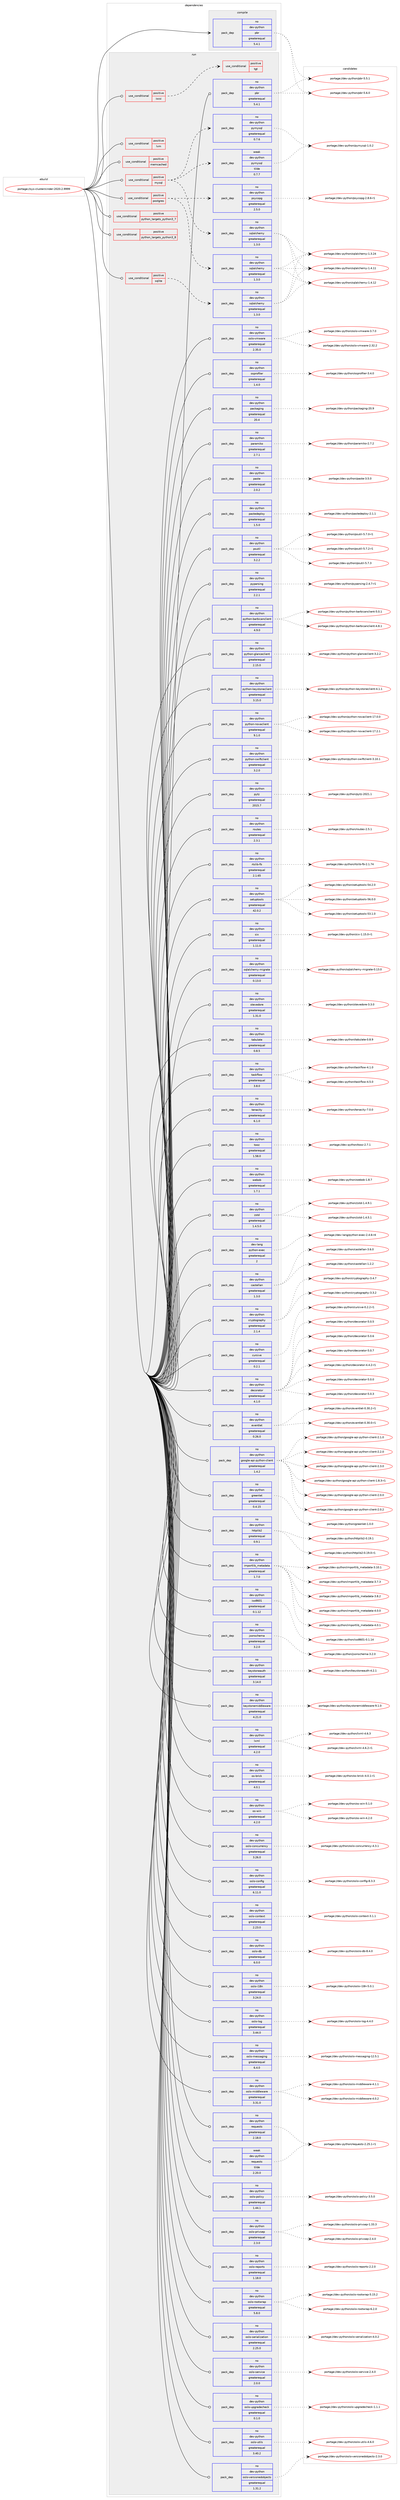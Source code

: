 digraph prolog {

# *************
# Graph options
# *************

newrank=true;
concentrate=true;
compound=true;
graph [rankdir=LR,fontname=Helvetica,fontsize=10,ranksep=1.5];#, ranksep=2.5, nodesep=0.2];
edge  [arrowhead=vee];
node  [fontname=Helvetica,fontsize=10];

# **********
# The ebuild
# **********

subgraph cluster_leftcol {
color=gray;
rank=same;
label=<<i>ebuild</i>>;
id [label="portage://sys-cluster/cinder-2020.2.9999", color=red, width=4, href="../sys-cluster/cinder-2020.2.9999.svg"];
}

# ****************
# The dependencies
# ****************

subgraph cluster_midcol {
color=gray;
label=<<i>dependencies</i>>;
subgraph cluster_compile {
fillcolor="#eeeeee";
style=filled;
label=<<i>compile</i>>;
# *** BEGIN UNKNOWN DEPENDENCY TYPE (TODO) ***
# id -> package_dependency(portage://sys-cluster/cinder-2020.2.9999,install,no,app-admin,sudo,none,[,,],[],[])
# *** END UNKNOWN DEPENDENCY TYPE (TODO) ***

subgraph pack679 {
dependency1410 [label=<<TABLE BORDER="0" CELLBORDER="1" CELLSPACING="0" CELLPADDING="4" WIDTH="220"><TR><TD ROWSPAN="6" CELLPADDING="30">pack_dep</TD></TR><TR><TD WIDTH="110">no</TD></TR><TR><TD>dev-python</TD></TR><TR><TD>pbr</TD></TR><TR><TD>greaterequal</TD></TR><TR><TD>5.4.1</TD></TR></TABLE>>, shape=none, color=blue];
}
id:e -> dependency1410:w [weight=20,style="solid",arrowhead="vee"];
}
subgraph cluster_compileandrun {
fillcolor="#eeeeee";
style=filled;
label=<<i>compile and run</i>>;
}
subgraph cluster_run {
fillcolor="#eeeeee";
style=filled;
label=<<i>run</i>>;
subgraph cond710 {
dependency1411 [label=<<TABLE BORDER="0" CELLBORDER="1" CELLSPACING="0" CELLPADDING="4"><TR><TD ROWSPAN="3" CELLPADDING="10">use_conditional</TD></TR><TR><TD>positive</TD></TR><TR><TD>iscsi</TD></TR></TABLE>>, shape=none, color=red];
subgraph cond711 {
dependency1412 [label=<<TABLE BORDER="0" CELLBORDER="1" CELLSPACING="0" CELLPADDING="4"><TR><TD ROWSPAN="3" CELLPADDING="10">use_conditional</TD></TR><TR><TD>positive</TD></TR><TR><TD>tgt</TD></TR></TABLE>>, shape=none, color=red];
# *** BEGIN UNKNOWN DEPENDENCY TYPE (TODO) ***
# dependency1412 -> package_dependency(portage://sys-cluster/cinder-2020.2.9999,run,no,sys-block,tgt,none,[,,],[],[])
# *** END UNKNOWN DEPENDENCY TYPE (TODO) ***

}
dependency1411:e -> dependency1412:w [weight=20,style="dashed",arrowhead="vee"];
# *** BEGIN UNKNOWN DEPENDENCY TYPE (TODO) ***
# dependency1411 -> package_dependency(portage://sys-cluster/cinder-2020.2.9999,run,no,sys-block,open-iscsi,none,[,,],[],[])
# *** END UNKNOWN DEPENDENCY TYPE (TODO) ***

}
id:e -> dependency1411:w [weight=20,style="solid",arrowhead="odot"];
subgraph cond712 {
dependency1413 [label=<<TABLE BORDER="0" CELLBORDER="1" CELLSPACING="0" CELLPADDING="4"><TR><TD ROWSPAN="3" CELLPADDING="10">use_conditional</TD></TR><TR><TD>positive</TD></TR><TR><TD>lvm</TD></TR></TABLE>>, shape=none, color=red];
# *** BEGIN UNKNOWN DEPENDENCY TYPE (TODO) ***
# dependency1413 -> package_dependency(portage://sys-cluster/cinder-2020.2.9999,run,no,sys-fs,lvm2,none,[,,],[],[])
# *** END UNKNOWN DEPENDENCY TYPE (TODO) ***

}
id:e -> dependency1413:w [weight=20,style="solid",arrowhead="odot"];
subgraph cond713 {
dependency1414 [label=<<TABLE BORDER="0" CELLBORDER="1" CELLSPACING="0" CELLPADDING="4"><TR><TD ROWSPAN="3" CELLPADDING="10">use_conditional</TD></TR><TR><TD>positive</TD></TR><TR><TD>memcached</TD></TR></TABLE>>, shape=none, color=red];
# *** BEGIN UNKNOWN DEPENDENCY TYPE (TODO) ***
# dependency1414 -> package_dependency(portage://sys-cluster/cinder-2020.2.9999,run,no,net-misc,memcached,none,[,,],[],[])
# *** END UNKNOWN DEPENDENCY TYPE (TODO) ***

}
id:e -> dependency1414:w [weight=20,style="solid",arrowhead="odot"];
subgraph cond714 {
dependency1415 [label=<<TABLE BORDER="0" CELLBORDER="1" CELLSPACING="0" CELLPADDING="4"><TR><TD ROWSPAN="3" CELLPADDING="10">use_conditional</TD></TR><TR><TD>positive</TD></TR><TR><TD>mysql</TD></TR></TABLE>>, shape=none, color=red];
subgraph pack680 {
dependency1416 [label=<<TABLE BORDER="0" CELLBORDER="1" CELLSPACING="0" CELLPADDING="4" WIDTH="220"><TR><TD ROWSPAN="6" CELLPADDING="30">pack_dep</TD></TR><TR><TD WIDTH="110">no</TD></TR><TR><TD>dev-python</TD></TR><TR><TD>pymysql</TD></TR><TR><TD>greaterequal</TD></TR><TR><TD>0.7.6</TD></TR></TABLE>>, shape=none, color=blue];
}
dependency1415:e -> dependency1416:w [weight=20,style="dashed",arrowhead="vee"];
subgraph pack681 {
dependency1417 [label=<<TABLE BORDER="0" CELLBORDER="1" CELLSPACING="0" CELLPADDING="4" WIDTH="220"><TR><TD ROWSPAN="6" CELLPADDING="30">pack_dep</TD></TR><TR><TD WIDTH="110">weak</TD></TR><TR><TD>dev-python</TD></TR><TR><TD>pymysql</TD></TR><TR><TD>tilde</TD></TR><TR><TD>0.7.7</TD></TR></TABLE>>, shape=none, color=blue];
}
dependency1415:e -> dependency1417:w [weight=20,style="dashed",arrowhead="vee"];
subgraph pack682 {
dependency1418 [label=<<TABLE BORDER="0" CELLBORDER="1" CELLSPACING="0" CELLPADDING="4" WIDTH="220"><TR><TD ROWSPAN="6" CELLPADDING="30">pack_dep</TD></TR><TR><TD WIDTH="110">no</TD></TR><TR><TD>dev-python</TD></TR><TR><TD>sqlalchemy</TD></TR><TR><TD>greaterequal</TD></TR><TR><TD>1.3.0</TD></TR></TABLE>>, shape=none, color=blue];
}
dependency1415:e -> dependency1418:w [weight=20,style="dashed",arrowhead="vee"];
}
id:e -> dependency1415:w [weight=20,style="solid",arrowhead="odot"];
subgraph cond715 {
dependency1419 [label=<<TABLE BORDER="0" CELLBORDER="1" CELLSPACING="0" CELLPADDING="4"><TR><TD ROWSPAN="3" CELLPADDING="10">use_conditional</TD></TR><TR><TD>positive</TD></TR><TR><TD>postgres</TD></TR></TABLE>>, shape=none, color=red];
subgraph pack683 {
dependency1420 [label=<<TABLE BORDER="0" CELLBORDER="1" CELLSPACING="0" CELLPADDING="4" WIDTH="220"><TR><TD ROWSPAN="6" CELLPADDING="30">pack_dep</TD></TR><TR><TD WIDTH="110">no</TD></TR><TR><TD>dev-python</TD></TR><TR><TD>psycopg</TD></TR><TR><TD>greaterequal</TD></TR><TR><TD>2.5.0</TD></TR></TABLE>>, shape=none, color=blue];
}
dependency1419:e -> dependency1420:w [weight=20,style="dashed",arrowhead="vee"];
subgraph pack684 {
dependency1421 [label=<<TABLE BORDER="0" CELLBORDER="1" CELLSPACING="0" CELLPADDING="4" WIDTH="220"><TR><TD ROWSPAN="6" CELLPADDING="30">pack_dep</TD></TR><TR><TD WIDTH="110">no</TD></TR><TR><TD>dev-python</TD></TR><TR><TD>sqlalchemy</TD></TR><TR><TD>greaterequal</TD></TR><TR><TD>1.3.0</TD></TR></TABLE>>, shape=none, color=blue];
}
dependency1419:e -> dependency1421:w [weight=20,style="dashed",arrowhead="vee"];
}
id:e -> dependency1419:w [weight=20,style="solid",arrowhead="odot"];
subgraph cond716 {
dependency1422 [label=<<TABLE BORDER="0" CELLBORDER="1" CELLSPACING="0" CELLPADDING="4"><TR><TD ROWSPAN="3" CELLPADDING="10">use_conditional</TD></TR><TR><TD>positive</TD></TR><TR><TD>python_targets_python3_7</TD></TR></TABLE>>, shape=none, color=red];
# *** BEGIN UNKNOWN DEPENDENCY TYPE (TODO) ***
# dependency1422 -> package_dependency(portage://sys-cluster/cinder-2020.2.9999,run,no,dev-lang,python,none,[,,],[slot(3.7)],[])
# *** END UNKNOWN DEPENDENCY TYPE (TODO) ***

}
id:e -> dependency1422:w [weight=20,style="solid",arrowhead="odot"];
subgraph cond717 {
dependency1423 [label=<<TABLE BORDER="0" CELLBORDER="1" CELLSPACING="0" CELLPADDING="4"><TR><TD ROWSPAN="3" CELLPADDING="10">use_conditional</TD></TR><TR><TD>positive</TD></TR><TR><TD>python_targets_python3_8</TD></TR></TABLE>>, shape=none, color=red];
# *** BEGIN UNKNOWN DEPENDENCY TYPE (TODO) ***
# dependency1423 -> package_dependency(portage://sys-cluster/cinder-2020.2.9999,run,no,dev-lang,python,none,[,,],[slot(3.8)],[])
# *** END UNKNOWN DEPENDENCY TYPE (TODO) ***

}
id:e -> dependency1423:w [weight=20,style="solid",arrowhead="odot"];
subgraph cond718 {
dependency1424 [label=<<TABLE BORDER="0" CELLBORDER="1" CELLSPACING="0" CELLPADDING="4"><TR><TD ROWSPAN="3" CELLPADDING="10">use_conditional</TD></TR><TR><TD>positive</TD></TR><TR><TD>sqlite</TD></TR></TABLE>>, shape=none, color=red];
subgraph pack685 {
dependency1425 [label=<<TABLE BORDER="0" CELLBORDER="1" CELLSPACING="0" CELLPADDING="4" WIDTH="220"><TR><TD ROWSPAN="6" CELLPADDING="30">pack_dep</TD></TR><TR><TD WIDTH="110">no</TD></TR><TR><TD>dev-python</TD></TR><TR><TD>sqlalchemy</TD></TR><TR><TD>greaterequal</TD></TR><TR><TD>1.3.0</TD></TR></TABLE>>, shape=none, color=blue];
}
dependency1424:e -> dependency1425:w [weight=20,style="dashed",arrowhead="vee"];
}
id:e -> dependency1424:w [weight=20,style="solid",arrowhead="odot"];
# *** BEGIN UNKNOWN DEPENDENCY TYPE (TODO) ***
# id -> package_dependency(portage://sys-cluster/cinder-2020.2.9999,run,no,acct-group,cinder,none,[,,],[],[])
# *** END UNKNOWN DEPENDENCY TYPE (TODO) ***

# *** BEGIN UNKNOWN DEPENDENCY TYPE (TODO) ***
# id -> package_dependency(portage://sys-cluster/cinder-2020.2.9999,run,no,acct-user,cinder,none,[,,],[],[])
# *** END UNKNOWN DEPENDENCY TYPE (TODO) ***

# *** BEGIN UNKNOWN DEPENDENCY TYPE (TODO) ***
# id -> package_dependency(portage://sys-cluster/cinder-2020.2.9999,run,no,app-emulation,qemu,none,[,,],[],[])
# *** END UNKNOWN DEPENDENCY TYPE (TODO) ***

subgraph pack686 {
dependency1426 [label=<<TABLE BORDER="0" CELLBORDER="1" CELLSPACING="0" CELLPADDING="4" WIDTH="220"><TR><TD ROWSPAN="6" CELLPADDING="30">pack_dep</TD></TR><TR><TD WIDTH="110">no</TD></TR><TR><TD>dev-lang</TD></TR><TR><TD>python-exec</TD></TR><TR><TD>greaterequal</TD></TR><TR><TD>2</TD></TR></TABLE>>, shape=none, color=blue];
}
id:e -> dependency1426:w [weight=20,style="solid",arrowhead="odot"];
subgraph pack687 {
dependency1427 [label=<<TABLE BORDER="0" CELLBORDER="1" CELLSPACING="0" CELLPADDING="4" WIDTH="220"><TR><TD ROWSPAN="6" CELLPADDING="30">pack_dep</TD></TR><TR><TD WIDTH="110">no</TD></TR><TR><TD>dev-python</TD></TR><TR><TD>castellan</TD></TR><TR><TD>greaterequal</TD></TR><TR><TD>1.3.0</TD></TR></TABLE>>, shape=none, color=blue];
}
id:e -> dependency1427:w [weight=20,style="solid",arrowhead="odot"];
subgraph pack688 {
dependency1428 [label=<<TABLE BORDER="0" CELLBORDER="1" CELLSPACING="0" CELLPADDING="4" WIDTH="220"><TR><TD ROWSPAN="6" CELLPADDING="30">pack_dep</TD></TR><TR><TD WIDTH="110">no</TD></TR><TR><TD>dev-python</TD></TR><TR><TD>cryptography</TD></TR><TR><TD>greaterequal</TD></TR><TR><TD>2.1.4</TD></TR></TABLE>>, shape=none, color=blue];
}
id:e -> dependency1428:w [weight=20,style="solid",arrowhead="odot"];
subgraph pack689 {
dependency1429 [label=<<TABLE BORDER="0" CELLBORDER="1" CELLSPACING="0" CELLPADDING="4" WIDTH="220"><TR><TD ROWSPAN="6" CELLPADDING="30">pack_dep</TD></TR><TR><TD WIDTH="110">no</TD></TR><TR><TD>dev-python</TD></TR><TR><TD>cursive</TD></TR><TR><TD>greaterequal</TD></TR><TR><TD>0.2.1</TD></TR></TABLE>>, shape=none, color=blue];
}
id:e -> dependency1429:w [weight=20,style="solid",arrowhead="odot"];
subgraph pack690 {
dependency1430 [label=<<TABLE BORDER="0" CELLBORDER="1" CELLSPACING="0" CELLPADDING="4" WIDTH="220"><TR><TD ROWSPAN="6" CELLPADDING="30">pack_dep</TD></TR><TR><TD WIDTH="110">no</TD></TR><TR><TD>dev-python</TD></TR><TR><TD>decorator</TD></TR><TR><TD>greaterequal</TD></TR><TR><TD>4.1.0</TD></TR></TABLE>>, shape=none, color=blue];
}
id:e -> dependency1430:w [weight=20,style="solid",arrowhead="odot"];
subgraph pack691 {
dependency1431 [label=<<TABLE BORDER="0" CELLBORDER="1" CELLSPACING="0" CELLPADDING="4" WIDTH="220"><TR><TD ROWSPAN="6" CELLPADDING="30">pack_dep</TD></TR><TR><TD WIDTH="110">no</TD></TR><TR><TD>dev-python</TD></TR><TR><TD>eventlet</TD></TR><TR><TD>greaterequal</TD></TR><TR><TD>0.26.0</TD></TR></TABLE>>, shape=none, color=blue];
}
id:e -> dependency1431:w [weight=20,style="solid",arrowhead="odot"];
subgraph pack692 {
dependency1432 [label=<<TABLE BORDER="0" CELLBORDER="1" CELLSPACING="0" CELLPADDING="4" WIDTH="220"><TR><TD ROWSPAN="6" CELLPADDING="30">pack_dep</TD></TR><TR><TD WIDTH="110">no</TD></TR><TR><TD>dev-python</TD></TR><TR><TD>google-api-python-client</TD></TR><TR><TD>greaterequal</TD></TR><TR><TD>1.4.2</TD></TR></TABLE>>, shape=none, color=blue];
}
id:e -> dependency1432:w [weight=20,style="solid",arrowhead="odot"];
subgraph pack693 {
dependency1433 [label=<<TABLE BORDER="0" CELLBORDER="1" CELLSPACING="0" CELLPADDING="4" WIDTH="220"><TR><TD ROWSPAN="6" CELLPADDING="30">pack_dep</TD></TR><TR><TD WIDTH="110">no</TD></TR><TR><TD>dev-python</TD></TR><TR><TD>greenlet</TD></TR><TR><TD>greaterequal</TD></TR><TR><TD>0.4.15</TD></TR></TABLE>>, shape=none, color=blue];
}
id:e -> dependency1433:w [weight=20,style="solid",arrowhead="odot"];
subgraph pack694 {
dependency1434 [label=<<TABLE BORDER="0" CELLBORDER="1" CELLSPACING="0" CELLPADDING="4" WIDTH="220"><TR><TD ROWSPAN="6" CELLPADDING="30">pack_dep</TD></TR><TR><TD WIDTH="110">no</TD></TR><TR><TD>dev-python</TD></TR><TR><TD>httplib2</TD></TR><TR><TD>greaterequal</TD></TR><TR><TD>0.9.1</TD></TR></TABLE>>, shape=none, color=blue];
}
id:e -> dependency1434:w [weight=20,style="solid",arrowhead="odot"];
subgraph pack695 {
dependency1435 [label=<<TABLE BORDER="0" CELLBORDER="1" CELLSPACING="0" CELLPADDING="4" WIDTH="220"><TR><TD ROWSPAN="6" CELLPADDING="30">pack_dep</TD></TR><TR><TD WIDTH="110">no</TD></TR><TR><TD>dev-python</TD></TR><TR><TD>importlib_metadata</TD></TR><TR><TD>greaterequal</TD></TR><TR><TD>1.7.0</TD></TR></TABLE>>, shape=none, color=blue];
}
id:e -> dependency1435:w [weight=20,style="solid",arrowhead="odot"];
subgraph pack696 {
dependency1436 [label=<<TABLE BORDER="0" CELLBORDER="1" CELLSPACING="0" CELLPADDING="4" WIDTH="220"><TR><TD ROWSPAN="6" CELLPADDING="30">pack_dep</TD></TR><TR><TD WIDTH="110">no</TD></TR><TR><TD>dev-python</TD></TR><TR><TD>iso8601</TD></TR><TR><TD>greaterequal</TD></TR><TR><TD>0.1.12</TD></TR></TABLE>>, shape=none, color=blue];
}
id:e -> dependency1436:w [weight=20,style="solid",arrowhead="odot"];
subgraph pack697 {
dependency1437 [label=<<TABLE BORDER="0" CELLBORDER="1" CELLSPACING="0" CELLPADDING="4" WIDTH="220"><TR><TD ROWSPAN="6" CELLPADDING="30">pack_dep</TD></TR><TR><TD WIDTH="110">no</TD></TR><TR><TD>dev-python</TD></TR><TR><TD>jsonschema</TD></TR><TR><TD>greaterequal</TD></TR><TR><TD>3.2.0</TD></TR></TABLE>>, shape=none, color=blue];
}
id:e -> dependency1437:w [weight=20,style="solid",arrowhead="odot"];
subgraph pack698 {
dependency1438 [label=<<TABLE BORDER="0" CELLBORDER="1" CELLSPACING="0" CELLPADDING="4" WIDTH="220"><TR><TD ROWSPAN="6" CELLPADDING="30">pack_dep</TD></TR><TR><TD WIDTH="110">no</TD></TR><TR><TD>dev-python</TD></TR><TR><TD>keystoneauth</TD></TR><TR><TD>greaterequal</TD></TR><TR><TD>3.14.0</TD></TR></TABLE>>, shape=none, color=blue];
}
id:e -> dependency1438:w [weight=20,style="solid",arrowhead="odot"];
subgraph pack699 {
dependency1439 [label=<<TABLE BORDER="0" CELLBORDER="1" CELLSPACING="0" CELLPADDING="4" WIDTH="220"><TR><TD ROWSPAN="6" CELLPADDING="30">pack_dep</TD></TR><TR><TD WIDTH="110">no</TD></TR><TR><TD>dev-python</TD></TR><TR><TD>keystonemiddleware</TD></TR><TR><TD>greaterequal</TD></TR><TR><TD>4.21.0</TD></TR></TABLE>>, shape=none, color=blue];
}
id:e -> dependency1439:w [weight=20,style="solid",arrowhead="odot"];
subgraph pack700 {
dependency1440 [label=<<TABLE BORDER="0" CELLBORDER="1" CELLSPACING="0" CELLPADDING="4" WIDTH="220"><TR><TD ROWSPAN="6" CELLPADDING="30">pack_dep</TD></TR><TR><TD WIDTH="110">no</TD></TR><TR><TD>dev-python</TD></TR><TR><TD>lxml</TD></TR><TR><TD>greaterequal</TD></TR><TR><TD>4.2.0</TD></TR></TABLE>>, shape=none, color=blue];
}
id:e -> dependency1440:w [weight=20,style="solid",arrowhead="odot"];
subgraph pack701 {
dependency1441 [label=<<TABLE BORDER="0" CELLBORDER="1" CELLSPACING="0" CELLPADDING="4" WIDTH="220"><TR><TD ROWSPAN="6" CELLPADDING="30">pack_dep</TD></TR><TR><TD WIDTH="110">no</TD></TR><TR><TD>dev-python</TD></TR><TR><TD>os-brick</TD></TR><TR><TD>greaterequal</TD></TR><TR><TD>4.0.1</TD></TR></TABLE>>, shape=none, color=blue];
}
id:e -> dependency1441:w [weight=20,style="solid",arrowhead="odot"];
subgraph pack702 {
dependency1442 [label=<<TABLE BORDER="0" CELLBORDER="1" CELLSPACING="0" CELLPADDING="4" WIDTH="220"><TR><TD ROWSPAN="6" CELLPADDING="30">pack_dep</TD></TR><TR><TD WIDTH="110">no</TD></TR><TR><TD>dev-python</TD></TR><TR><TD>os-win</TD></TR><TR><TD>greaterequal</TD></TR><TR><TD>4.2.0</TD></TR></TABLE>>, shape=none, color=blue];
}
id:e -> dependency1442:w [weight=20,style="solid",arrowhead="odot"];
subgraph pack703 {
dependency1443 [label=<<TABLE BORDER="0" CELLBORDER="1" CELLSPACING="0" CELLPADDING="4" WIDTH="220"><TR><TD ROWSPAN="6" CELLPADDING="30">pack_dep</TD></TR><TR><TD WIDTH="110">no</TD></TR><TR><TD>dev-python</TD></TR><TR><TD>oslo-concurrency</TD></TR><TR><TD>greaterequal</TD></TR><TR><TD>3.26.0</TD></TR></TABLE>>, shape=none, color=blue];
}
id:e -> dependency1443:w [weight=20,style="solid",arrowhead="odot"];
subgraph pack704 {
dependency1444 [label=<<TABLE BORDER="0" CELLBORDER="1" CELLSPACING="0" CELLPADDING="4" WIDTH="220"><TR><TD ROWSPAN="6" CELLPADDING="30">pack_dep</TD></TR><TR><TD WIDTH="110">no</TD></TR><TR><TD>dev-python</TD></TR><TR><TD>oslo-config</TD></TR><TR><TD>greaterequal</TD></TR><TR><TD>6.11.0</TD></TR></TABLE>>, shape=none, color=blue];
}
id:e -> dependency1444:w [weight=20,style="solid",arrowhead="odot"];
subgraph pack705 {
dependency1445 [label=<<TABLE BORDER="0" CELLBORDER="1" CELLSPACING="0" CELLPADDING="4" WIDTH="220"><TR><TD ROWSPAN="6" CELLPADDING="30">pack_dep</TD></TR><TR><TD WIDTH="110">no</TD></TR><TR><TD>dev-python</TD></TR><TR><TD>oslo-context</TD></TR><TR><TD>greaterequal</TD></TR><TR><TD>2.23.0</TD></TR></TABLE>>, shape=none, color=blue];
}
id:e -> dependency1445:w [weight=20,style="solid",arrowhead="odot"];
subgraph pack706 {
dependency1446 [label=<<TABLE BORDER="0" CELLBORDER="1" CELLSPACING="0" CELLPADDING="4" WIDTH="220"><TR><TD ROWSPAN="6" CELLPADDING="30">pack_dep</TD></TR><TR><TD WIDTH="110">no</TD></TR><TR><TD>dev-python</TD></TR><TR><TD>oslo-db</TD></TR><TR><TD>greaterequal</TD></TR><TR><TD>6.0.0</TD></TR></TABLE>>, shape=none, color=blue];
}
id:e -> dependency1446:w [weight=20,style="solid",arrowhead="odot"];
subgraph pack707 {
dependency1447 [label=<<TABLE BORDER="0" CELLBORDER="1" CELLSPACING="0" CELLPADDING="4" WIDTH="220"><TR><TD ROWSPAN="6" CELLPADDING="30">pack_dep</TD></TR><TR><TD WIDTH="110">no</TD></TR><TR><TD>dev-python</TD></TR><TR><TD>oslo-i18n</TD></TR><TR><TD>greaterequal</TD></TR><TR><TD>3.24.0</TD></TR></TABLE>>, shape=none, color=blue];
}
id:e -> dependency1447:w [weight=20,style="solid",arrowhead="odot"];
subgraph pack708 {
dependency1448 [label=<<TABLE BORDER="0" CELLBORDER="1" CELLSPACING="0" CELLPADDING="4" WIDTH="220"><TR><TD ROWSPAN="6" CELLPADDING="30">pack_dep</TD></TR><TR><TD WIDTH="110">no</TD></TR><TR><TD>dev-python</TD></TR><TR><TD>oslo-log</TD></TR><TR><TD>greaterequal</TD></TR><TR><TD>3.44.0</TD></TR></TABLE>>, shape=none, color=blue];
}
id:e -> dependency1448:w [weight=20,style="solid",arrowhead="odot"];
subgraph pack709 {
dependency1449 [label=<<TABLE BORDER="0" CELLBORDER="1" CELLSPACING="0" CELLPADDING="4" WIDTH="220"><TR><TD ROWSPAN="6" CELLPADDING="30">pack_dep</TD></TR><TR><TD WIDTH="110">no</TD></TR><TR><TD>dev-python</TD></TR><TR><TD>oslo-messaging</TD></TR><TR><TD>greaterequal</TD></TR><TR><TD>6.4.0</TD></TR></TABLE>>, shape=none, color=blue];
}
id:e -> dependency1449:w [weight=20,style="solid",arrowhead="odot"];
subgraph pack710 {
dependency1450 [label=<<TABLE BORDER="0" CELLBORDER="1" CELLSPACING="0" CELLPADDING="4" WIDTH="220"><TR><TD ROWSPAN="6" CELLPADDING="30">pack_dep</TD></TR><TR><TD WIDTH="110">no</TD></TR><TR><TD>dev-python</TD></TR><TR><TD>oslo-middleware</TD></TR><TR><TD>greaterequal</TD></TR><TR><TD>3.31.0</TD></TR></TABLE>>, shape=none, color=blue];
}
id:e -> dependency1450:w [weight=20,style="solid",arrowhead="odot"];
subgraph pack711 {
dependency1451 [label=<<TABLE BORDER="0" CELLBORDER="1" CELLSPACING="0" CELLPADDING="4" WIDTH="220"><TR><TD ROWSPAN="6" CELLPADDING="30">pack_dep</TD></TR><TR><TD WIDTH="110">no</TD></TR><TR><TD>dev-python</TD></TR><TR><TD>oslo-policy</TD></TR><TR><TD>greaterequal</TD></TR><TR><TD>1.44.1</TD></TR></TABLE>>, shape=none, color=blue];
}
id:e -> dependency1451:w [weight=20,style="solid",arrowhead="odot"];
subgraph pack712 {
dependency1452 [label=<<TABLE BORDER="0" CELLBORDER="1" CELLSPACING="0" CELLPADDING="4" WIDTH="220"><TR><TD ROWSPAN="6" CELLPADDING="30">pack_dep</TD></TR><TR><TD WIDTH="110">no</TD></TR><TR><TD>dev-python</TD></TR><TR><TD>oslo-privsep</TD></TR><TR><TD>greaterequal</TD></TR><TR><TD>2.3.0</TD></TR></TABLE>>, shape=none, color=blue];
}
id:e -> dependency1452:w [weight=20,style="solid",arrowhead="odot"];
subgraph pack713 {
dependency1453 [label=<<TABLE BORDER="0" CELLBORDER="1" CELLSPACING="0" CELLPADDING="4" WIDTH="220"><TR><TD ROWSPAN="6" CELLPADDING="30">pack_dep</TD></TR><TR><TD WIDTH="110">no</TD></TR><TR><TD>dev-python</TD></TR><TR><TD>oslo-reports</TD></TR><TR><TD>greaterequal</TD></TR><TR><TD>1.18.0</TD></TR></TABLE>>, shape=none, color=blue];
}
id:e -> dependency1453:w [weight=20,style="solid",arrowhead="odot"];
subgraph pack714 {
dependency1454 [label=<<TABLE BORDER="0" CELLBORDER="1" CELLSPACING="0" CELLPADDING="4" WIDTH="220"><TR><TD ROWSPAN="6" CELLPADDING="30">pack_dep</TD></TR><TR><TD WIDTH="110">no</TD></TR><TR><TD>dev-python</TD></TR><TR><TD>oslo-rootwrap</TD></TR><TR><TD>greaterequal</TD></TR><TR><TD>5.8.0</TD></TR></TABLE>>, shape=none, color=blue];
}
id:e -> dependency1454:w [weight=20,style="solid",arrowhead="odot"];
subgraph pack715 {
dependency1455 [label=<<TABLE BORDER="0" CELLBORDER="1" CELLSPACING="0" CELLPADDING="4" WIDTH="220"><TR><TD ROWSPAN="6" CELLPADDING="30">pack_dep</TD></TR><TR><TD WIDTH="110">no</TD></TR><TR><TD>dev-python</TD></TR><TR><TD>oslo-serialization</TD></TR><TR><TD>greaterequal</TD></TR><TR><TD>2.25.0</TD></TR></TABLE>>, shape=none, color=blue];
}
id:e -> dependency1455:w [weight=20,style="solid",arrowhead="odot"];
subgraph pack716 {
dependency1456 [label=<<TABLE BORDER="0" CELLBORDER="1" CELLSPACING="0" CELLPADDING="4" WIDTH="220"><TR><TD ROWSPAN="6" CELLPADDING="30">pack_dep</TD></TR><TR><TD WIDTH="110">no</TD></TR><TR><TD>dev-python</TD></TR><TR><TD>oslo-service</TD></TR><TR><TD>greaterequal</TD></TR><TR><TD>2.0.0</TD></TR></TABLE>>, shape=none, color=blue];
}
id:e -> dependency1456:w [weight=20,style="solid",arrowhead="odot"];
subgraph pack717 {
dependency1457 [label=<<TABLE BORDER="0" CELLBORDER="1" CELLSPACING="0" CELLPADDING="4" WIDTH="220"><TR><TD ROWSPAN="6" CELLPADDING="30">pack_dep</TD></TR><TR><TD WIDTH="110">no</TD></TR><TR><TD>dev-python</TD></TR><TR><TD>oslo-upgradecheck</TD></TR><TR><TD>greaterequal</TD></TR><TR><TD>0.1.0</TD></TR></TABLE>>, shape=none, color=blue];
}
id:e -> dependency1457:w [weight=20,style="solid",arrowhead="odot"];
subgraph pack718 {
dependency1458 [label=<<TABLE BORDER="0" CELLBORDER="1" CELLSPACING="0" CELLPADDING="4" WIDTH="220"><TR><TD ROWSPAN="6" CELLPADDING="30">pack_dep</TD></TR><TR><TD WIDTH="110">no</TD></TR><TR><TD>dev-python</TD></TR><TR><TD>oslo-utils</TD></TR><TR><TD>greaterequal</TD></TR><TR><TD>3.40.2</TD></TR></TABLE>>, shape=none, color=blue];
}
id:e -> dependency1458:w [weight=20,style="solid",arrowhead="odot"];
subgraph pack719 {
dependency1459 [label=<<TABLE BORDER="0" CELLBORDER="1" CELLSPACING="0" CELLPADDING="4" WIDTH="220"><TR><TD ROWSPAN="6" CELLPADDING="30">pack_dep</TD></TR><TR><TD WIDTH="110">no</TD></TR><TR><TD>dev-python</TD></TR><TR><TD>oslo-versionedobjects</TD></TR><TR><TD>greaterequal</TD></TR><TR><TD>1.31.2</TD></TR></TABLE>>, shape=none, color=blue];
}
id:e -> dependency1459:w [weight=20,style="solid",arrowhead="odot"];
subgraph pack720 {
dependency1460 [label=<<TABLE BORDER="0" CELLBORDER="1" CELLSPACING="0" CELLPADDING="4" WIDTH="220"><TR><TD ROWSPAN="6" CELLPADDING="30">pack_dep</TD></TR><TR><TD WIDTH="110">no</TD></TR><TR><TD>dev-python</TD></TR><TR><TD>oslo-vmware</TD></TR><TR><TD>greaterequal</TD></TR><TR><TD>2.35.0</TD></TR></TABLE>>, shape=none, color=blue];
}
id:e -> dependency1460:w [weight=20,style="solid",arrowhead="odot"];
subgraph pack721 {
dependency1461 [label=<<TABLE BORDER="0" CELLBORDER="1" CELLSPACING="0" CELLPADDING="4" WIDTH="220"><TR><TD ROWSPAN="6" CELLPADDING="30">pack_dep</TD></TR><TR><TD WIDTH="110">no</TD></TR><TR><TD>dev-python</TD></TR><TR><TD>osprofiler</TD></TR><TR><TD>greaterequal</TD></TR><TR><TD>1.4.0</TD></TR></TABLE>>, shape=none, color=blue];
}
id:e -> dependency1461:w [weight=20,style="solid",arrowhead="odot"];
subgraph pack722 {
dependency1462 [label=<<TABLE BORDER="0" CELLBORDER="1" CELLSPACING="0" CELLPADDING="4" WIDTH="220"><TR><TD ROWSPAN="6" CELLPADDING="30">pack_dep</TD></TR><TR><TD WIDTH="110">no</TD></TR><TR><TD>dev-python</TD></TR><TR><TD>packaging</TD></TR><TR><TD>greaterequal</TD></TR><TR><TD>20.4</TD></TR></TABLE>>, shape=none, color=blue];
}
id:e -> dependency1462:w [weight=20,style="solid",arrowhead="odot"];
subgraph pack723 {
dependency1463 [label=<<TABLE BORDER="0" CELLBORDER="1" CELLSPACING="0" CELLPADDING="4" WIDTH="220"><TR><TD ROWSPAN="6" CELLPADDING="30">pack_dep</TD></TR><TR><TD WIDTH="110">no</TD></TR><TR><TD>dev-python</TD></TR><TR><TD>paramiko</TD></TR><TR><TD>greaterequal</TD></TR><TR><TD>2.7.1</TD></TR></TABLE>>, shape=none, color=blue];
}
id:e -> dependency1463:w [weight=20,style="solid",arrowhead="odot"];
subgraph pack724 {
dependency1464 [label=<<TABLE BORDER="0" CELLBORDER="1" CELLSPACING="0" CELLPADDING="4" WIDTH="220"><TR><TD ROWSPAN="6" CELLPADDING="30">pack_dep</TD></TR><TR><TD WIDTH="110">no</TD></TR><TR><TD>dev-python</TD></TR><TR><TD>paste</TD></TR><TR><TD>greaterequal</TD></TR><TR><TD>2.0.2</TD></TR></TABLE>>, shape=none, color=blue];
}
id:e -> dependency1464:w [weight=20,style="solid",arrowhead="odot"];
subgraph pack725 {
dependency1465 [label=<<TABLE BORDER="0" CELLBORDER="1" CELLSPACING="0" CELLPADDING="4" WIDTH="220"><TR><TD ROWSPAN="6" CELLPADDING="30">pack_dep</TD></TR><TR><TD WIDTH="110">no</TD></TR><TR><TD>dev-python</TD></TR><TR><TD>pastedeploy</TD></TR><TR><TD>greaterequal</TD></TR><TR><TD>1.5.0</TD></TR></TABLE>>, shape=none, color=blue];
}
id:e -> dependency1465:w [weight=20,style="solid",arrowhead="odot"];
subgraph pack726 {
dependency1466 [label=<<TABLE BORDER="0" CELLBORDER="1" CELLSPACING="0" CELLPADDING="4" WIDTH="220"><TR><TD ROWSPAN="6" CELLPADDING="30">pack_dep</TD></TR><TR><TD WIDTH="110">no</TD></TR><TR><TD>dev-python</TD></TR><TR><TD>pbr</TD></TR><TR><TD>greaterequal</TD></TR><TR><TD>5.4.1</TD></TR></TABLE>>, shape=none, color=blue];
}
id:e -> dependency1466:w [weight=20,style="solid",arrowhead="odot"];
subgraph pack727 {
dependency1467 [label=<<TABLE BORDER="0" CELLBORDER="1" CELLSPACING="0" CELLPADDING="4" WIDTH="220"><TR><TD ROWSPAN="6" CELLPADDING="30">pack_dep</TD></TR><TR><TD WIDTH="110">no</TD></TR><TR><TD>dev-python</TD></TR><TR><TD>psutil</TD></TR><TR><TD>greaterequal</TD></TR><TR><TD>3.2.2</TD></TR></TABLE>>, shape=none, color=blue];
}
id:e -> dependency1467:w [weight=20,style="solid",arrowhead="odot"];
subgraph pack728 {
dependency1468 [label=<<TABLE BORDER="0" CELLBORDER="1" CELLSPACING="0" CELLPADDING="4" WIDTH="220"><TR><TD ROWSPAN="6" CELLPADDING="30">pack_dep</TD></TR><TR><TD WIDTH="110">no</TD></TR><TR><TD>dev-python</TD></TR><TR><TD>pyparsing</TD></TR><TR><TD>greaterequal</TD></TR><TR><TD>2.2.1</TD></TR></TABLE>>, shape=none, color=blue];
}
id:e -> dependency1468:w [weight=20,style="solid",arrowhead="odot"];
subgraph pack729 {
dependency1469 [label=<<TABLE BORDER="0" CELLBORDER="1" CELLSPACING="0" CELLPADDING="4" WIDTH="220"><TR><TD ROWSPAN="6" CELLPADDING="30">pack_dep</TD></TR><TR><TD WIDTH="110">no</TD></TR><TR><TD>dev-python</TD></TR><TR><TD>python-barbicanclient</TD></TR><TR><TD>greaterequal</TD></TR><TR><TD>4.9.0</TD></TR></TABLE>>, shape=none, color=blue];
}
id:e -> dependency1469:w [weight=20,style="solid",arrowhead="odot"];
subgraph pack730 {
dependency1470 [label=<<TABLE BORDER="0" CELLBORDER="1" CELLSPACING="0" CELLPADDING="4" WIDTH="220"><TR><TD ROWSPAN="6" CELLPADDING="30">pack_dep</TD></TR><TR><TD WIDTH="110">no</TD></TR><TR><TD>dev-python</TD></TR><TR><TD>python-glanceclient</TD></TR><TR><TD>greaterequal</TD></TR><TR><TD>2.15.0</TD></TR></TABLE>>, shape=none, color=blue];
}
id:e -> dependency1470:w [weight=20,style="solid",arrowhead="odot"];
subgraph pack731 {
dependency1471 [label=<<TABLE BORDER="0" CELLBORDER="1" CELLSPACING="0" CELLPADDING="4" WIDTH="220"><TR><TD ROWSPAN="6" CELLPADDING="30">pack_dep</TD></TR><TR><TD WIDTH="110">no</TD></TR><TR><TD>dev-python</TD></TR><TR><TD>python-keystoneclient</TD></TR><TR><TD>greaterequal</TD></TR><TR><TD>3.15.0</TD></TR></TABLE>>, shape=none, color=blue];
}
id:e -> dependency1471:w [weight=20,style="solid",arrowhead="odot"];
subgraph pack732 {
dependency1472 [label=<<TABLE BORDER="0" CELLBORDER="1" CELLSPACING="0" CELLPADDING="4" WIDTH="220"><TR><TD ROWSPAN="6" CELLPADDING="30">pack_dep</TD></TR><TR><TD WIDTH="110">no</TD></TR><TR><TD>dev-python</TD></TR><TR><TD>python-novaclient</TD></TR><TR><TD>greaterequal</TD></TR><TR><TD>9.1.0</TD></TR></TABLE>>, shape=none, color=blue];
}
id:e -> dependency1472:w [weight=20,style="solid",arrowhead="odot"];
subgraph pack733 {
dependency1473 [label=<<TABLE BORDER="0" CELLBORDER="1" CELLSPACING="0" CELLPADDING="4" WIDTH="220"><TR><TD ROWSPAN="6" CELLPADDING="30">pack_dep</TD></TR><TR><TD WIDTH="110">no</TD></TR><TR><TD>dev-python</TD></TR><TR><TD>python-swiftclient</TD></TR><TR><TD>greaterequal</TD></TR><TR><TD>3.2.0</TD></TR></TABLE>>, shape=none, color=blue];
}
id:e -> dependency1473:w [weight=20,style="solid",arrowhead="odot"];
subgraph pack734 {
dependency1474 [label=<<TABLE BORDER="0" CELLBORDER="1" CELLSPACING="0" CELLPADDING="4" WIDTH="220"><TR><TD ROWSPAN="6" CELLPADDING="30">pack_dep</TD></TR><TR><TD WIDTH="110">no</TD></TR><TR><TD>dev-python</TD></TR><TR><TD>pytz</TD></TR><TR><TD>greaterequal</TD></TR><TR><TD>2015.7</TD></TR></TABLE>>, shape=none, color=blue];
}
id:e -> dependency1474:w [weight=20,style="solid",arrowhead="odot"];
subgraph pack735 {
dependency1475 [label=<<TABLE BORDER="0" CELLBORDER="1" CELLSPACING="0" CELLPADDING="4" WIDTH="220"><TR><TD ROWSPAN="6" CELLPADDING="30">pack_dep</TD></TR><TR><TD WIDTH="110">no</TD></TR><TR><TD>dev-python</TD></TR><TR><TD>requests</TD></TR><TR><TD>greaterequal</TD></TR><TR><TD>2.18.0</TD></TR></TABLE>>, shape=none, color=blue];
}
id:e -> dependency1475:w [weight=20,style="solid",arrowhead="odot"];
subgraph pack736 {
dependency1476 [label=<<TABLE BORDER="0" CELLBORDER="1" CELLSPACING="0" CELLPADDING="4" WIDTH="220"><TR><TD ROWSPAN="6" CELLPADDING="30">pack_dep</TD></TR><TR><TD WIDTH="110">no</TD></TR><TR><TD>dev-python</TD></TR><TR><TD>routes</TD></TR><TR><TD>greaterequal</TD></TR><TR><TD>2.3.1</TD></TR></TABLE>>, shape=none, color=blue];
}
id:e -> dependency1476:w [weight=20,style="solid",arrowhead="odot"];
subgraph pack737 {
dependency1477 [label=<<TABLE BORDER="0" CELLBORDER="1" CELLSPACING="0" CELLPADDING="4" WIDTH="220"><TR><TD ROWSPAN="6" CELLPADDING="30">pack_dep</TD></TR><TR><TD WIDTH="110">no</TD></TR><TR><TD>dev-python</TD></TR><TR><TD>rtslib-fb</TD></TR><TR><TD>greaterequal</TD></TR><TR><TD>2.1.65</TD></TR></TABLE>>, shape=none, color=blue];
}
id:e -> dependency1477:w [weight=20,style="solid",arrowhead="odot"];
subgraph pack738 {
dependency1478 [label=<<TABLE BORDER="0" CELLBORDER="1" CELLSPACING="0" CELLPADDING="4" WIDTH="220"><TR><TD ROWSPAN="6" CELLPADDING="30">pack_dep</TD></TR><TR><TD WIDTH="110">no</TD></TR><TR><TD>dev-python</TD></TR><TR><TD>setuptools</TD></TR><TR><TD>greaterequal</TD></TR><TR><TD>42.0.2</TD></TR></TABLE>>, shape=none, color=blue];
}
id:e -> dependency1478:w [weight=20,style="solid",arrowhead="odot"];
subgraph pack739 {
dependency1479 [label=<<TABLE BORDER="0" CELLBORDER="1" CELLSPACING="0" CELLPADDING="4" WIDTH="220"><TR><TD ROWSPAN="6" CELLPADDING="30">pack_dep</TD></TR><TR><TD WIDTH="110">no</TD></TR><TR><TD>dev-python</TD></TR><TR><TD>six</TD></TR><TR><TD>greaterequal</TD></TR><TR><TD>1.11.0</TD></TR></TABLE>>, shape=none, color=blue];
}
id:e -> dependency1479:w [weight=20,style="solid",arrowhead="odot"];
subgraph pack740 {
dependency1480 [label=<<TABLE BORDER="0" CELLBORDER="1" CELLSPACING="0" CELLPADDING="4" WIDTH="220"><TR><TD ROWSPAN="6" CELLPADDING="30">pack_dep</TD></TR><TR><TD WIDTH="110">no</TD></TR><TR><TD>dev-python</TD></TR><TR><TD>sqlalchemy-migrate</TD></TR><TR><TD>greaterequal</TD></TR><TR><TD>0.13.0</TD></TR></TABLE>>, shape=none, color=blue];
}
id:e -> dependency1480:w [weight=20,style="solid",arrowhead="odot"];
subgraph pack741 {
dependency1481 [label=<<TABLE BORDER="0" CELLBORDER="1" CELLSPACING="0" CELLPADDING="4" WIDTH="220"><TR><TD ROWSPAN="6" CELLPADDING="30">pack_dep</TD></TR><TR><TD WIDTH="110">no</TD></TR><TR><TD>dev-python</TD></TR><TR><TD>stevedore</TD></TR><TR><TD>greaterequal</TD></TR><TR><TD>1.31.0</TD></TR></TABLE>>, shape=none, color=blue];
}
id:e -> dependency1481:w [weight=20,style="solid",arrowhead="odot"];
subgraph pack742 {
dependency1482 [label=<<TABLE BORDER="0" CELLBORDER="1" CELLSPACING="0" CELLPADDING="4" WIDTH="220"><TR><TD ROWSPAN="6" CELLPADDING="30">pack_dep</TD></TR><TR><TD WIDTH="110">no</TD></TR><TR><TD>dev-python</TD></TR><TR><TD>tabulate</TD></TR><TR><TD>greaterequal</TD></TR><TR><TD>0.8.5</TD></TR></TABLE>>, shape=none, color=blue];
}
id:e -> dependency1482:w [weight=20,style="solid",arrowhead="odot"];
subgraph pack743 {
dependency1483 [label=<<TABLE BORDER="0" CELLBORDER="1" CELLSPACING="0" CELLPADDING="4" WIDTH="220"><TR><TD ROWSPAN="6" CELLPADDING="30">pack_dep</TD></TR><TR><TD WIDTH="110">no</TD></TR><TR><TD>dev-python</TD></TR><TR><TD>taskflow</TD></TR><TR><TD>greaterequal</TD></TR><TR><TD>3.8.0</TD></TR></TABLE>>, shape=none, color=blue];
}
id:e -> dependency1483:w [weight=20,style="solid",arrowhead="odot"];
subgraph pack744 {
dependency1484 [label=<<TABLE BORDER="0" CELLBORDER="1" CELLSPACING="0" CELLPADDING="4" WIDTH="220"><TR><TD ROWSPAN="6" CELLPADDING="30">pack_dep</TD></TR><TR><TD WIDTH="110">no</TD></TR><TR><TD>dev-python</TD></TR><TR><TD>tenacity</TD></TR><TR><TD>greaterequal</TD></TR><TR><TD>6.1.0</TD></TR></TABLE>>, shape=none, color=blue];
}
id:e -> dependency1484:w [weight=20,style="solid",arrowhead="odot"];
subgraph pack745 {
dependency1485 [label=<<TABLE BORDER="0" CELLBORDER="1" CELLSPACING="0" CELLPADDING="4" WIDTH="220"><TR><TD ROWSPAN="6" CELLPADDING="30">pack_dep</TD></TR><TR><TD WIDTH="110">no</TD></TR><TR><TD>dev-python</TD></TR><TR><TD>tooz</TD></TR><TR><TD>greaterequal</TD></TR><TR><TD>1.58.0</TD></TR></TABLE>>, shape=none, color=blue];
}
id:e -> dependency1485:w [weight=20,style="solid",arrowhead="odot"];
subgraph pack746 {
dependency1486 [label=<<TABLE BORDER="0" CELLBORDER="1" CELLSPACING="0" CELLPADDING="4" WIDTH="220"><TR><TD ROWSPAN="6" CELLPADDING="30">pack_dep</TD></TR><TR><TD WIDTH="110">no</TD></TR><TR><TD>dev-python</TD></TR><TR><TD>webob</TD></TR><TR><TD>greaterequal</TD></TR><TR><TD>1.7.1</TD></TR></TABLE>>, shape=none, color=blue];
}
id:e -> dependency1486:w [weight=20,style="solid",arrowhead="odot"];
subgraph pack747 {
dependency1487 [label=<<TABLE BORDER="0" CELLBORDER="1" CELLSPACING="0" CELLPADDING="4" WIDTH="220"><TR><TD ROWSPAN="6" CELLPADDING="30">pack_dep</TD></TR><TR><TD WIDTH="110">no</TD></TR><TR><TD>dev-python</TD></TR><TR><TD>zstd</TD></TR><TR><TD>greaterequal</TD></TR><TR><TD>1.4.5.0</TD></TR></TABLE>>, shape=none, color=blue];
}
id:e -> dependency1487:w [weight=20,style="solid",arrowhead="odot"];
# *** BEGIN UNKNOWN DEPENDENCY TYPE (TODO) ***
# id -> package_dependency(portage://sys-cluster/cinder-2020.2.9999,run,no,sys-fs,sysfsutils,none,[,,],[],[])
# *** END UNKNOWN DEPENDENCY TYPE (TODO) ***

subgraph pack748 {
dependency1488 [label=<<TABLE BORDER="0" CELLBORDER="1" CELLSPACING="0" CELLPADDING="4" WIDTH="220"><TR><TD ROWSPAN="6" CELLPADDING="30">pack_dep</TD></TR><TR><TD WIDTH="110">weak</TD></TR><TR><TD>dev-python</TD></TR><TR><TD>requests</TD></TR><TR><TD>tilde</TD></TR><TR><TD>2.20.0</TD></TR></TABLE>>, shape=none, color=blue];
}
id:e -> dependency1488:w [weight=20,style="solid",arrowhead="odot"];
}
}

# **************
# The candidates
# **************

subgraph cluster_choices {
rank=same;
color=gray;
label=<<i>candidates</i>>;

subgraph choice679 {
color=black;
nodesep=1;
choice100101118451121211161041111104711298114455346534649 [label="portage://dev-python/pbr-5.5.1", color=red, width=4,href="../dev-python/pbr-5.5.1.svg"];
choice100101118451121211161041111104711298114455346544648 [label="portage://dev-python/pbr-5.6.0", color=red, width=4,href="../dev-python/pbr-5.6.0.svg"];
dependency1410:e -> choice100101118451121211161041111104711298114455346534649:w [style=dotted,weight="100"];
dependency1410:e -> choice100101118451121211161041111104711298114455346544648:w [style=dotted,weight="100"];
}
subgraph choice680 {
color=black;
nodesep=1;
choice1001011184511212111610411111047112121109121115113108454946484650 [label="portage://dev-python/pymysql-1.0.2", color=red, width=4,href="../dev-python/pymysql-1.0.2.svg"];
dependency1416:e -> choice1001011184511212111610411111047112121109121115113108454946484650:w [style=dotted,weight="100"];
}
subgraph choice681 {
color=black;
nodesep=1;
choice1001011184511212111610411111047112121109121115113108454946484650 [label="portage://dev-python/pymysql-1.0.2", color=red, width=4,href="../dev-python/pymysql-1.0.2.svg"];
dependency1417:e -> choice1001011184511212111610411111047112121109121115113108454946484650:w [style=dotted,weight="100"];
}
subgraph choice682 {
color=black;
nodesep=1;
choice1001011184511212111610411111047115113108971089910410110912145494651465052 [label="portage://dev-python/sqlalchemy-1.3.24", color=red, width=4,href="../dev-python/sqlalchemy-1.3.24.svg"];
choice1001011184511212111610411111047115113108971089910410110912145494652464949 [label="portage://dev-python/sqlalchemy-1.4.11", color=red, width=4,href="../dev-python/sqlalchemy-1.4.11.svg"];
choice1001011184511212111610411111047115113108971089910410110912145494652464950 [label="portage://dev-python/sqlalchemy-1.4.12", color=red, width=4,href="../dev-python/sqlalchemy-1.4.12.svg"];
dependency1418:e -> choice1001011184511212111610411111047115113108971089910410110912145494651465052:w [style=dotted,weight="100"];
dependency1418:e -> choice1001011184511212111610411111047115113108971089910410110912145494652464949:w [style=dotted,weight="100"];
dependency1418:e -> choice1001011184511212111610411111047115113108971089910410110912145494652464950:w [style=dotted,weight="100"];
}
subgraph choice683 {
color=black;
nodesep=1;
choice1001011184511212111610411111047112115121991111121034550465646544511449 [label="portage://dev-python/psycopg-2.8.6-r1", color=red, width=4,href="../dev-python/psycopg-2.8.6-r1.svg"];
dependency1420:e -> choice1001011184511212111610411111047112115121991111121034550465646544511449:w [style=dotted,weight="100"];
}
subgraph choice684 {
color=black;
nodesep=1;
choice1001011184511212111610411111047115113108971089910410110912145494651465052 [label="portage://dev-python/sqlalchemy-1.3.24", color=red, width=4,href="../dev-python/sqlalchemy-1.3.24.svg"];
choice1001011184511212111610411111047115113108971089910410110912145494652464949 [label="portage://dev-python/sqlalchemy-1.4.11", color=red, width=4,href="../dev-python/sqlalchemy-1.4.11.svg"];
choice1001011184511212111610411111047115113108971089910410110912145494652464950 [label="portage://dev-python/sqlalchemy-1.4.12", color=red, width=4,href="../dev-python/sqlalchemy-1.4.12.svg"];
dependency1421:e -> choice1001011184511212111610411111047115113108971089910410110912145494651465052:w [style=dotted,weight="100"];
dependency1421:e -> choice1001011184511212111610411111047115113108971089910410110912145494652464949:w [style=dotted,weight="100"];
dependency1421:e -> choice1001011184511212111610411111047115113108971089910410110912145494652464950:w [style=dotted,weight="100"];
}
subgraph choice685 {
color=black;
nodesep=1;
choice1001011184511212111610411111047115113108971089910410110912145494651465052 [label="portage://dev-python/sqlalchemy-1.3.24", color=red, width=4,href="../dev-python/sqlalchemy-1.3.24.svg"];
choice1001011184511212111610411111047115113108971089910410110912145494652464949 [label="portage://dev-python/sqlalchemy-1.4.11", color=red, width=4,href="../dev-python/sqlalchemy-1.4.11.svg"];
choice1001011184511212111610411111047115113108971089910410110912145494652464950 [label="portage://dev-python/sqlalchemy-1.4.12", color=red, width=4,href="../dev-python/sqlalchemy-1.4.12.svg"];
dependency1425:e -> choice1001011184511212111610411111047115113108971089910410110912145494651465052:w [style=dotted,weight="100"];
dependency1425:e -> choice1001011184511212111610411111047115113108971089910410110912145494652464949:w [style=dotted,weight="100"];
dependency1425:e -> choice1001011184511212111610411111047115113108971089910410110912145494652464950:w [style=dotted,weight="100"];
}
subgraph choice686 {
color=black;
nodesep=1;
choice10010111845108971101034711212111610411111045101120101994550465246544511452 [label="portage://dev-lang/python-exec-2.4.6-r4", color=red, width=4,href="../dev-lang/python-exec-2.4.6-r4.svg"];
dependency1426:e -> choice10010111845108971101034711212111610411111045101120101994550465246544511452:w [style=dotted,weight="100"];
}
subgraph choice687 {
color=black;
nodesep=1;
choice1001011184511212111610411111047999711511610110810897110454946504650 [label="portage://dev-python/castellan-1.2.2", color=red, width=4,href="../dev-python/castellan-1.2.2.svg"];
choice1001011184511212111610411111047999711511610110810897110455146544648 [label="portage://dev-python/castellan-3.6.0", color=red, width=4,href="../dev-python/castellan-3.6.0.svg"];
dependency1427:e -> choice1001011184511212111610411111047999711511610110810897110454946504650:w [style=dotted,weight="100"];
dependency1427:e -> choice1001011184511212111610411111047999711511610110810897110455146544648:w [style=dotted,weight="100"];
}
subgraph choice688 {
color=black;
nodesep=1;
choice10010111845112121116104111110479911412111211611110311497112104121455146514650 [label="portage://dev-python/cryptography-3.3.2", color=red, width=4,href="../dev-python/cryptography-3.3.2.svg"];
choice10010111845112121116104111110479911412111211611110311497112104121455146524655 [label="portage://dev-python/cryptography-3.4.7", color=red, width=4,href="../dev-python/cryptography-3.4.7.svg"];
dependency1428:e -> choice10010111845112121116104111110479911412111211611110311497112104121455146514650:w [style=dotted,weight="100"];
dependency1428:e -> choice10010111845112121116104111110479911412111211611110311497112104121455146524655:w [style=dotted,weight="100"];
}
subgraph choice689 {
color=black;
nodesep=1;
choice1001011184511212111610411111047991171141151051181014548465046504511449 [label="portage://dev-python/cursive-0.2.2-r1", color=red, width=4,href="../dev-python/cursive-0.2.2-r1.svg"];
dependency1429:e -> choice1001011184511212111610411111047991171141151051181014548465046504511449:w [style=dotted,weight="100"];
}
subgraph choice690 {
color=black;
nodesep=1;
choice100101118451121211161041111104710010199111114971161111144552465246504511449 [label="portage://dev-python/decorator-4.4.2-r1", color=red, width=4,href="../dev-python/decorator-4.4.2-r1.svg"];
choice10010111845112121116104111110471001019911111497116111114455346484648 [label="portage://dev-python/decorator-5.0.0", color=red, width=4,href="../dev-python/decorator-5.0.0.svg"];
choice10010111845112121116104111110471001019911111497116111114455346484651 [label="portage://dev-python/decorator-5.0.3", color=red, width=4,href="../dev-python/decorator-5.0.3.svg"];
choice10010111845112121116104111110471001019911111497116111114455346484653 [label="portage://dev-python/decorator-5.0.5", color=red, width=4,href="../dev-python/decorator-5.0.5.svg"];
choice10010111845112121116104111110471001019911111497116111114455346484654 [label="portage://dev-python/decorator-5.0.6", color=red, width=4,href="../dev-python/decorator-5.0.6.svg"];
choice10010111845112121116104111110471001019911111497116111114455346484655 [label="portage://dev-python/decorator-5.0.7", color=red, width=4,href="../dev-python/decorator-5.0.7.svg"];
dependency1430:e -> choice100101118451121211161041111104710010199111114971161111144552465246504511449:w [style=dotted,weight="100"];
dependency1430:e -> choice10010111845112121116104111110471001019911111497116111114455346484648:w [style=dotted,weight="100"];
dependency1430:e -> choice10010111845112121116104111110471001019911111497116111114455346484651:w [style=dotted,weight="100"];
dependency1430:e -> choice10010111845112121116104111110471001019911111497116111114455346484653:w [style=dotted,weight="100"];
dependency1430:e -> choice10010111845112121116104111110471001019911111497116111114455346484654:w [style=dotted,weight="100"];
dependency1430:e -> choice10010111845112121116104111110471001019911111497116111114455346484655:w [style=dotted,weight="100"];
}
subgraph choice691 {
color=black;
nodesep=1;
choice1001011184511212111610411111047101118101110116108101116454846514846484511449 [label="portage://dev-python/eventlet-0.30.0-r1", color=red, width=4,href="../dev-python/eventlet-0.30.0-r1.svg"];
choice1001011184511212111610411111047101118101110116108101116454846514846504511449 [label="portage://dev-python/eventlet-0.30.2-r1", color=red, width=4,href="../dev-python/eventlet-0.30.2-r1.svg"];
dependency1431:e -> choice1001011184511212111610411111047101118101110116108101116454846514846484511449:w [style=dotted,weight="100"];
dependency1431:e -> choice1001011184511212111610411111047101118101110116108101116454846514846504511449:w [style=dotted,weight="100"];
}
subgraph choice692 {
color=black;
nodesep=1;
choice100101118451121211161041111104710311111110310810145971121054511212111610411111045991081051011101164549465646514511449 [label="portage://dev-python/google-api-python-client-1.8.3-r1", color=red, width=4,href="../dev-python/google-api-python-client-1.8.3-r1.svg"];
choice10010111845112121116104111110471031111111031081014597112105451121211161041111104599108105101110116455046484648 [label="portage://dev-python/google-api-python-client-2.0.0", color=red, width=4,href="../dev-python/google-api-python-client-2.0.0.svg"];
choice10010111845112121116104111110471031111111031081014597112105451121211161041111104599108105101110116455046484650 [label="portage://dev-python/google-api-python-client-2.0.2", color=red, width=4,href="../dev-python/google-api-python-client-2.0.2.svg"];
choice10010111845112121116104111110471031111111031081014597112105451121211161041111104599108105101110116455046494648 [label="portage://dev-python/google-api-python-client-2.1.0", color=red, width=4,href="../dev-python/google-api-python-client-2.1.0.svg"];
choice10010111845112121116104111110471031111111031081014597112105451121211161041111104599108105101110116455046504648 [label="portage://dev-python/google-api-python-client-2.2.0", color=red, width=4,href="../dev-python/google-api-python-client-2.2.0.svg"];
choice10010111845112121116104111110471031111111031081014597112105451121211161041111104599108105101110116455046514648 [label="portage://dev-python/google-api-python-client-2.3.0", color=red, width=4,href="../dev-python/google-api-python-client-2.3.0.svg"];
dependency1432:e -> choice100101118451121211161041111104710311111110310810145971121054511212111610411111045991081051011101164549465646514511449:w [style=dotted,weight="100"];
dependency1432:e -> choice10010111845112121116104111110471031111111031081014597112105451121211161041111104599108105101110116455046484648:w [style=dotted,weight="100"];
dependency1432:e -> choice10010111845112121116104111110471031111111031081014597112105451121211161041111104599108105101110116455046484650:w [style=dotted,weight="100"];
dependency1432:e -> choice10010111845112121116104111110471031111111031081014597112105451121211161041111104599108105101110116455046494648:w [style=dotted,weight="100"];
dependency1432:e -> choice10010111845112121116104111110471031111111031081014597112105451121211161041111104599108105101110116455046504648:w [style=dotted,weight="100"];
dependency1432:e -> choice10010111845112121116104111110471031111111031081014597112105451121211161041111104599108105101110116455046514648:w [style=dotted,weight="100"];
}
subgraph choice693 {
color=black;
nodesep=1;
choice1001011184511212111610411111047103114101101110108101116454946484648 [label="portage://dev-python/greenlet-1.0.0", color=red, width=4,href="../dev-python/greenlet-1.0.0.svg"];
dependency1433:e -> choice1001011184511212111610411111047103114101101110108101116454946484648:w [style=dotted,weight="100"];
}
subgraph choice694 {
color=black;
nodesep=1;
choice10010111845112121116104111110471041161161121081059850454846495746484511449 [label="portage://dev-python/httplib2-0.19.0-r1", color=red, width=4,href="../dev-python/httplib2-0.19.0-r1.svg"];
choice1001011184511212111610411111047104116116112108105985045484649574649 [label="portage://dev-python/httplib2-0.19.1", color=red, width=4,href="../dev-python/httplib2-0.19.1.svg"];
dependency1434:e -> choice10010111845112121116104111110471041161161121081059850454846495746484511449:w [style=dotted,weight="100"];
dependency1434:e -> choice1001011184511212111610411111047104116116112108105985045484649574649:w [style=dotted,weight="100"];
}
subgraph choice695 {
color=black;
nodesep=1;
choice1001011184511212111610411111047105109112111114116108105989510910111697100971169745514649484649 [label="portage://dev-python/importlib_metadata-3.10.1", color=red, width=4,href="../dev-python/importlib_metadata-3.10.1.svg"];
choice10010111845112121116104111110471051091121111141161081059895109101116971009711697455146554651 [label="portage://dev-python/importlib_metadata-3.7.3", color=red, width=4,href="../dev-python/importlib_metadata-3.7.3.svg"];
choice10010111845112121116104111110471051091121111141161081059895109101116971009711697455146564650 [label="portage://dev-python/importlib_metadata-3.8.2", color=red, width=4,href="../dev-python/importlib_metadata-3.8.2.svg"];
choice10010111845112121116104111110471051091121111141161081059895109101116971009711697455246484648 [label="portage://dev-python/importlib_metadata-4.0.0", color=red, width=4,href="../dev-python/importlib_metadata-4.0.0.svg"];
choice10010111845112121116104111110471051091121111141161081059895109101116971009711697455246484649 [label="portage://dev-python/importlib_metadata-4.0.1", color=red, width=4,href="../dev-python/importlib_metadata-4.0.1.svg"];
dependency1435:e -> choice1001011184511212111610411111047105109112111114116108105989510910111697100971169745514649484649:w [style=dotted,weight="100"];
dependency1435:e -> choice10010111845112121116104111110471051091121111141161081059895109101116971009711697455146554651:w [style=dotted,weight="100"];
dependency1435:e -> choice10010111845112121116104111110471051091121111141161081059895109101116971009711697455146564650:w [style=dotted,weight="100"];
dependency1435:e -> choice10010111845112121116104111110471051091121111141161081059895109101116971009711697455246484648:w [style=dotted,weight="100"];
dependency1435:e -> choice10010111845112121116104111110471051091121111141161081059895109101116971009711697455246484649:w [style=dotted,weight="100"];
}
subgraph choice696 {
color=black;
nodesep=1;
choice10010111845112121116104111110471051151115654484945484649464952 [label="portage://dev-python/iso8601-0.1.14", color=red, width=4,href="../dev-python/iso8601-0.1.14.svg"];
dependency1436:e -> choice10010111845112121116104111110471051151115654484945484649464952:w [style=dotted,weight="100"];
}
subgraph choice697 {
color=black;
nodesep=1;
choice10010111845112121116104111110471061151111101159910410110997455146504648 [label="portage://dev-python/jsonschema-3.2.0", color=red, width=4,href="../dev-python/jsonschema-3.2.0.svg"];
dependency1437:e -> choice10010111845112121116104111110471061151111101159910410110997455146504648:w [style=dotted,weight="100"];
}
subgraph choice698 {
color=black;
nodesep=1;
choice100101118451121211161041111104710710112111511611111010197117116104455246504649 [label="portage://dev-python/keystoneauth-4.2.1", color=red, width=4,href="../dev-python/keystoneauth-4.2.1.svg"];
dependency1438:e -> choice100101118451121211161041111104710710112111511611111010197117116104455246504649:w [style=dotted,weight="100"];
}
subgraph choice699 {
color=black;
nodesep=1;
choice100101118451121211161041111104710710112111511611111010110910510010010810111997114101455746494648 [label="portage://dev-python/keystonemiddleware-9.1.0", color=red, width=4,href="../dev-python/keystonemiddleware-9.1.0.svg"];
dependency1439:e -> choice100101118451121211161041111104710710112111511611111010110910510010010810111997114101455746494648:w [style=dotted,weight="100"];
}
subgraph choice700 {
color=black;
nodesep=1;
choice10010111845112121116104111110471081201091084552465446504511449 [label="portage://dev-python/lxml-4.6.2-r1", color=red, width=4,href="../dev-python/lxml-4.6.2-r1.svg"];
choice1001011184511212111610411111047108120109108455246544651 [label="portage://dev-python/lxml-4.6.3", color=red, width=4,href="../dev-python/lxml-4.6.3.svg"];
dependency1440:e -> choice10010111845112121116104111110471081201091084552465446504511449:w [style=dotted,weight="100"];
dependency1440:e -> choice1001011184511212111610411111047108120109108455246544651:w [style=dotted,weight="100"];
}
subgraph choice701 {
color=black;
nodesep=1;
choice10010111845112121116104111110471111154598114105991074552464846494511449 [label="portage://dev-python/os-brick-4.0.1-r1", color=red, width=4,href="../dev-python/os-brick-4.0.1-r1.svg"];
dependency1441:e -> choice10010111845112121116104111110471111154598114105991074552464846494511449:w [style=dotted,weight="100"];
}
subgraph choice702 {
color=black;
nodesep=1;
choice100101118451121211161041111104711111545119105110455246504648 [label="portage://dev-python/os-win-4.2.0", color=red, width=4,href="../dev-python/os-win-4.2.0.svg"];
choice100101118451121211161041111104711111545119105110455346494648 [label="portage://dev-python/os-win-5.1.0", color=red, width=4,href="../dev-python/os-win-5.1.0.svg"];
dependency1442:e -> choice100101118451121211161041111104711111545119105110455246504648:w [style=dotted,weight="100"];
dependency1442:e -> choice100101118451121211161041111104711111545119105110455346494648:w [style=dotted,weight="100"];
}
subgraph choice703 {
color=black;
nodesep=1;
choice100101118451121211161041111104711111510811145991111109911711411410111099121455246514649 [label="portage://dev-python/oslo-concurrency-4.3.1", color=red, width=4,href="../dev-python/oslo-concurrency-4.3.1.svg"];
dependency1443:e -> choice100101118451121211161041111104711111510811145991111109911711411410111099121455246514649:w [style=dotted,weight="100"];
}
subgraph choice704 {
color=black;
nodesep=1;
choice10010111845112121116104111110471111151081114599111110102105103455646514651 [label="portage://dev-python/oslo-config-8.3.3", color=red, width=4,href="../dev-python/oslo-config-8.3.3.svg"];
dependency1444:e -> choice10010111845112121116104111110471111151081114599111110102105103455646514651:w [style=dotted,weight="100"];
}
subgraph choice705 {
color=black;
nodesep=1;
choice10010111845112121116104111110471111151081114599111110116101120116455146494649 [label="portage://dev-python/oslo-context-3.1.1", color=red, width=4,href="../dev-python/oslo-context-3.1.1.svg"];
dependency1445:e -> choice10010111845112121116104111110471111151081114599111110116101120116455146494649:w [style=dotted,weight="100"];
}
subgraph choice706 {
color=black;
nodesep=1;
choice10010111845112121116104111110471111151081114510098455646524648 [label="portage://dev-python/oslo-db-8.4.0", color=red, width=4,href="../dev-python/oslo-db-8.4.0.svg"];
dependency1446:e -> choice10010111845112121116104111110471111151081114510098455646524648:w [style=dotted,weight="100"];
}
subgraph choice707 {
color=black;
nodesep=1;
choice1001011184511212111610411111047111115108111451054956110455346484649 [label="portage://dev-python/oslo-i18n-5.0.1", color=red, width=4,href="../dev-python/oslo-i18n-5.0.1.svg"];
dependency1447:e -> choice1001011184511212111610411111047111115108111451054956110455346484649:w [style=dotted,weight="100"];
}
subgraph choice708 {
color=black;
nodesep=1;
choice100101118451121211161041111104711111510811145108111103455246524648 [label="portage://dev-python/oslo-log-4.4.0", color=red, width=4,href="../dev-python/oslo-log-4.4.0.svg"];
dependency1448:e -> choice100101118451121211161041111104711111510811145108111103455246524648:w [style=dotted,weight="100"];
}
subgraph choice709 {
color=black;
nodesep=1;
choice1001011184511212111610411111047111115108111451091011151159710310511010345495046534649 [label="portage://dev-python/oslo-messaging-12.5.1", color=red, width=4,href="../dev-python/oslo-messaging-12.5.1.svg"];
dependency1449:e -> choice1001011184511212111610411111047111115108111451091011151159710310511010345495046534649:w [style=dotted,weight="100"];
}
subgraph choice710 {
color=black;
nodesep=1;
choice10010111845112121116104111110471111151081114510910510010010810111997114101455246484650 [label="portage://dev-python/oslo-middleware-4.0.2", color=red, width=4,href="../dev-python/oslo-middleware-4.0.2.svg"];
choice10010111845112121116104111110471111151081114510910510010010810111997114101455246494649 [label="portage://dev-python/oslo-middleware-4.1.1", color=red, width=4,href="../dev-python/oslo-middleware-4.1.1.svg"];
dependency1450:e -> choice10010111845112121116104111110471111151081114510910510010010810111997114101455246484650:w [style=dotted,weight="100"];
dependency1450:e -> choice10010111845112121116104111110471111151081114510910510010010810111997114101455246494649:w [style=dotted,weight="100"];
}
subgraph choice711 {
color=black;
nodesep=1;
choice10010111845112121116104111110471111151081114511211110810599121455146534648 [label="portage://dev-python/oslo-policy-3.5.0", color=red, width=4,href="../dev-python/oslo-policy-3.5.0.svg"];
dependency1451:e -> choice10010111845112121116104111110471111151081114511211110810599121455146534648:w [style=dotted,weight="100"];
}
subgraph choice712 {
color=black;
nodesep=1;
choice10010111845112121116104111110471111151081114511211410511811510111245494651514651 [label="portage://dev-python/oslo-privsep-1.33.3", color=red, width=4,href="../dev-python/oslo-privsep-1.33.3.svg"];
choice100101118451121211161041111104711111510811145112114105118115101112455046524648 [label="portage://dev-python/oslo-privsep-2.4.0", color=red, width=4,href="../dev-python/oslo-privsep-2.4.0.svg"];
dependency1452:e -> choice10010111845112121116104111110471111151081114511211410511811510111245494651514651:w [style=dotted,weight="100"];
dependency1452:e -> choice100101118451121211161041111104711111510811145112114105118115101112455046524648:w [style=dotted,weight="100"];
}
subgraph choice713 {
color=black;
nodesep=1;
choice100101118451121211161041111104711111510811145114101112111114116115455046504648 [label="portage://dev-python/oslo-reports-2.2.0", color=red, width=4,href="../dev-python/oslo-reports-2.2.0.svg"];
dependency1453:e -> choice100101118451121211161041111104711111510811145114101112111114116115455046504648:w [style=dotted,weight="100"];
}
subgraph choice714 {
color=black;
nodesep=1;
choice1001011184511212111610411111047111115108111451141111111161191149711245534649534650 [label="portage://dev-python/oslo-rootwrap-5.15.2", color=red, width=4,href="../dev-python/oslo-rootwrap-5.15.2.svg"];
choice10010111845112121116104111110471111151081114511411111111611911497112455446504648 [label="portage://dev-python/oslo-rootwrap-6.2.0", color=red, width=4,href="../dev-python/oslo-rootwrap-6.2.0.svg"];
dependency1454:e -> choice1001011184511212111610411111047111115108111451141111111161191149711245534649534650:w [style=dotted,weight="100"];
dependency1454:e -> choice10010111845112121116104111110471111151081114511411111111611911497112455446504648:w [style=dotted,weight="100"];
}
subgraph choice715 {
color=black;
nodesep=1;
choice1001011184511212111610411111047111115108111451151011141059710810512297116105111110455246484650 [label="portage://dev-python/oslo-serialization-4.0.2", color=red, width=4,href="../dev-python/oslo-serialization-4.0.2.svg"];
dependency1455:e -> choice1001011184511212111610411111047111115108111451151011141059710810512297116105111110455246484650:w [style=dotted,weight="100"];
}
subgraph choice716 {
color=black;
nodesep=1;
choice10010111845112121116104111110471111151081114511510111411810599101455046524648 [label="portage://dev-python/oslo-service-2.4.0", color=red, width=4,href="../dev-python/oslo-service-2.4.0.svg"];
dependency1456:e -> choice10010111845112121116104111110471111151081114511510111411810599101455046524648:w [style=dotted,weight="100"];
}
subgraph choice717 {
color=black;
nodesep=1;
choice100101118451121211161041111104711111510811145117112103114971001019910410199107454946494649 [label="portage://dev-python/oslo-upgradecheck-1.1.1", color=red, width=4,href="../dev-python/oslo-upgradecheck-1.1.1.svg"];
dependency1457:e -> choice100101118451121211161041111104711111510811145117112103114971001019910410199107454946494649:w [style=dotted,weight="100"];
}
subgraph choice718 {
color=black;
nodesep=1;
choice100101118451121211161041111104711111510811145117116105108115455246544648 [label="portage://dev-python/oslo-utils-4.6.0", color=red, width=4,href="../dev-python/oslo-utils-4.6.0.svg"];
dependency1458:e -> choice100101118451121211161041111104711111510811145117116105108115455246544648:w [style=dotted,weight="100"];
}
subgraph choice719 {
color=black;
nodesep=1;
choice1001011184511212111610411111047111115108111451181011141151051111101011001119810610199116115455046514648 [label="portage://dev-python/oslo-versionedobjects-2.3.0", color=red, width=4,href="../dev-python/oslo-versionedobjects-2.3.0.svg"];
dependency1459:e -> choice1001011184511212111610411111047111115108111451181011141151051111101011001119810610199116115455046514648:w [style=dotted,weight="100"];
}
subgraph choice720 {
color=black;
nodesep=1;
choice1001011184511212111610411111047111115108111451181091199711410145504651504650 [label="portage://dev-python/oslo-vmware-2.32.2", color=red, width=4,href="../dev-python/oslo-vmware-2.32.2.svg"];
choice10010111845112121116104111110471111151081114511810911997114101455146554648 [label="portage://dev-python/oslo-vmware-3.7.0", color=red, width=4,href="../dev-python/oslo-vmware-3.7.0.svg"];
dependency1460:e -> choice1001011184511212111610411111047111115108111451181091199711410145504651504650:w [style=dotted,weight="100"];
dependency1460:e -> choice10010111845112121116104111110471111151081114511810911997114101455146554648:w [style=dotted,weight="100"];
}
subgraph choice721 {
color=black;
nodesep=1;
choice1001011184511212111610411111047111115112114111102105108101114455146524648 [label="portage://dev-python/osprofiler-3.4.0", color=red, width=4,href="../dev-python/osprofiler-3.4.0.svg"];
dependency1461:e -> choice1001011184511212111610411111047111115112114111102105108101114455146524648:w [style=dotted,weight="100"];
}
subgraph choice722 {
color=black;
nodesep=1;
choice10010111845112121116104111110471129799107971031051101034550484657 [label="portage://dev-python/packaging-20.9", color=red, width=4,href="../dev-python/packaging-20.9.svg"];
dependency1462:e -> choice10010111845112121116104111110471129799107971031051101034550484657:w [style=dotted,weight="100"];
}
subgraph choice723 {
color=black;
nodesep=1;
choice10010111845112121116104111110471129711497109105107111455046554650 [label="portage://dev-python/paramiko-2.7.2", color=red, width=4,href="../dev-python/paramiko-2.7.2.svg"];
dependency1463:e -> choice10010111845112121116104111110471129711497109105107111455046554650:w [style=dotted,weight="100"];
}
subgraph choice724 {
color=black;
nodesep=1;
choice100101118451121211161041111104711297115116101455146534648 [label="portage://dev-python/paste-3.5.0", color=red, width=4,href="../dev-python/paste-3.5.0.svg"];
dependency1464:e -> choice100101118451121211161041111104711297115116101455146534648:w [style=dotted,weight="100"];
}
subgraph choice725 {
color=black;
nodesep=1;
choice100101118451121211161041111104711297115116101100101112108111121455046494649 [label="portage://dev-python/pastedeploy-2.1.1", color=red, width=4,href="../dev-python/pastedeploy-2.1.1.svg"];
dependency1465:e -> choice100101118451121211161041111104711297115116101100101112108111121455046494649:w [style=dotted,weight="100"];
}
subgraph choice726 {
color=black;
nodesep=1;
choice100101118451121211161041111104711298114455346534649 [label="portage://dev-python/pbr-5.5.1", color=red, width=4,href="../dev-python/pbr-5.5.1.svg"];
choice100101118451121211161041111104711298114455346544648 [label="portage://dev-python/pbr-5.6.0", color=red, width=4,href="../dev-python/pbr-5.6.0.svg"];
dependency1466:e -> choice100101118451121211161041111104711298114455346534649:w [style=dotted,weight="100"];
dependency1466:e -> choice100101118451121211161041111104711298114455346544648:w [style=dotted,weight="100"];
}
subgraph choice727 {
color=black;
nodesep=1;
choice10010111845112121116104111110471121151171161051084553465546484511449 [label="portage://dev-python/psutil-5.7.0-r1", color=red, width=4,href="../dev-python/psutil-5.7.0-r1.svg"];
choice10010111845112121116104111110471121151171161051084553465546504511449 [label="portage://dev-python/psutil-5.7.2-r1", color=red, width=4,href="../dev-python/psutil-5.7.2-r1.svg"];
choice1001011184511212111610411111047112115117116105108455346554651 [label="portage://dev-python/psutil-5.7.3", color=red, width=4,href="../dev-python/psutil-5.7.3.svg"];
dependency1467:e -> choice10010111845112121116104111110471121151171161051084553465546484511449:w [style=dotted,weight="100"];
dependency1467:e -> choice10010111845112121116104111110471121151171161051084553465546504511449:w [style=dotted,weight="100"];
dependency1467:e -> choice1001011184511212111610411111047112115117116105108455346554651:w [style=dotted,weight="100"];
}
subgraph choice728 {
color=black;
nodesep=1;
choice1001011184511212111610411111047112121112971141151051101034550465246554511449 [label="portage://dev-python/pyparsing-2.4.7-r1", color=red, width=4,href="../dev-python/pyparsing-2.4.7-r1.svg"];
dependency1468:e -> choice1001011184511212111610411111047112121112971141151051101034550465246554511449:w [style=dotted,weight="100"];
}
subgraph choice729 {
color=black;
nodesep=1;
choice100101118451121211161041111104711212111610411111045989711498105999711099108105101110116455246564649 [label="portage://dev-python/python-barbicanclient-4.8.1", color=red, width=4,href="../dev-python/python-barbicanclient-4.8.1.svg"];
choice100101118451121211161041111104711212111610411111045989711498105999711099108105101110116455346484649 [label="portage://dev-python/python-barbicanclient-5.0.1", color=red, width=4,href="../dev-python/python-barbicanclient-5.0.1.svg"];
dependency1469:e -> choice100101118451121211161041111104711212111610411111045989711498105999711099108105101110116455246564649:w [style=dotted,weight="100"];
dependency1469:e -> choice100101118451121211161041111104711212111610411111045989711498105999711099108105101110116455346484649:w [style=dotted,weight="100"];
}
subgraph choice730 {
color=black;
nodesep=1;
choice100101118451121211161041111104711212111610411111045103108971109910199108105101110116455146504650 [label="portage://dev-python/python-glanceclient-3.2.2", color=red, width=4,href="../dev-python/python-glanceclient-3.2.2.svg"];
dependency1470:e -> choice100101118451121211161041111104711212111610411111045103108971109910199108105101110116455146504650:w [style=dotted,weight="100"];
}
subgraph choice731 {
color=black;
nodesep=1;
choice10010111845112121116104111110471121211161041111104510710112111511611111010199108105101110116455246494649 [label="portage://dev-python/python-keystoneclient-4.1.1", color=red, width=4,href="../dev-python/python-keystoneclient-4.1.1.svg"];
dependency1471:e -> choice10010111845112121116104111110471121211161041111104510710112111511611111010199108105101110116455246494649:w [style=dotted,weight="100"];
}
subgraph choice732 {
color=black;
nodesep=1;
choice100101118451121211161041111104711212111610411111045110111118979910810510111011645495546484648 [label="portage://dev-python/python-novaclient-17.0.0", color=red, width=4,href="../dev-python/python-novaclient-17.0.0.svg"];
choice100101118451121211161041111104711212111610411111045110111118979910810510111011645495546504649 [label="portage://dev-python/python-novaclient-17.2.1", color=red, width=4,href="../dev-python/python-novaclient-17.2.1.svg"];
dependency1472:e -> choice100101118451121211161041111104711212111610411111045110111118979910810510111011645495546484648:w [style=dotted,weight="100"];
dependency1472:e -> choice100101118451121211161041111104711212111610411111045110111118979910810510111011645495546504649:w [style=dotted,weight="100"];
}
subgraph choice733 {
color=black;
nodesep=1;
choice1001011184511212111610411111047112121116104111110451151191051021169910810510111011645514649484649 [label="portage://dev-python/python-swiftclient-3.10.1", color=red, width=4,href="../dev-python/python-swiftclient-3.10.1.svg"];
dependency1473:e -> choice1001011184511212111610411111047112121116104111110451151191051021169910810510111011645514649484649:w [style=dotted,weight="100"];
}
subgraph choice734 {
color=black;
nodesep=1;
choice100101118451121211161041111104711212111612245504850494649 [label="portage://dev-python/pytz-2021.1", color=red, width=4,href="../dev-python/pytz-2021.1.svg"];
dependency1474:e -> choice100101118451121211161041111104711212111612245504850494649:w [style=dotted,weight="100"];
}
subgraph choice735 {
color=black;
nodesep=1;
choice1001011184511212111610411111047114101113117101115116115455046505346494511449 [label="portage://dev-python/requests-2.25.1-r1", color=red, width=4,href="../dev-python/requests-2.25.1-r1.svg"];
dependency1475:e -> choice1001011184511212111610411111047114101113117101115116115455046505346494511449:w [style=dotted,weight="100"];
}
subgraph choice736 {
color=black;
nodesep=1;
choice1001011184511212111610411111047114111117116101115455046534649 [label="portage://dev-python/routes-2.5.1", color=red, width=4,href="../dev-python/routes-2.5.1.svg"];
dependency1476:e -> choice1001011184511212111610411111047114111117116101115455046534649:w [style=dotted,weight="100"];
}
subgraph choice737 {
color=black;
nodesep=1;
choice100101118451121211161041111104711411611510810598451029845504649465552 [label="portage://dev-python/rtslib-fb-2.1.74", color=red, width=4,href="../dev-python/rtslib-fb-2.1.74.svg"];
dependency1477:e -> choice100101118451121211161041111104711411611510810598451029845504649465552:w [style=dotted,weight="100"];
}
subgraph choice738 {
color=black;
nodesep=1;
choice100101118451121211161041111104711510111611711211611111110811545535146494648 [label="portage://dev-python/setuptools-53.1.0", color=red, width=4,href="../dev-python/setuptools-53.1.0.svg"];
choice100101118451121211161041111104711510111611711211611111110811545535246504648 [label="portage://dev-python/setuptools-54.2.0", color=red, width=4,href="../dev-python/setuptools-54.2.0.svg"];
choice100101118451121211161041111104711510111611711211611111110811545535446484648 [label="portage://dev-python/setuptools-56.0.0", color=red, width=4,href="../dev-python/setuptools-56.0.0.svg"];
dependency1478:e -> choice100101118451121211161041111104711510111611711211611111110811545535146494648:w [style=dotted,weight="100"];
dependency1478:e -> choice100101118451121211161041111104711510111611711211611111110811545535246504648:w [style=dotted,weight="100"];
dependency1478:e -> choice100101118451121211161041111104711510111611711211611111110811545535446484648:w [style=dotted,weight="100"];
}
subgraph choice739 {
color=black;
nodesep=1;
choice1001011184511212111610411111047115105120454946495346484511449 [label="portage://dev-python/six-1.15.0-r1", color=red, width=4,href="../dev-python/six-1.15.0-r1.svg"];
dependency1479:e -> choice1001011184511212111610411111047115105120454946495346484511449:w [style=dotted,weight="100"];
}
subgraph choice740 {
color=black;
nodesep=1;
choice10010111845112121116104111110471151131089710899104101109121451091051031149711610145484649514648 [label="portage://dev-python/sqlalchemy-migrate-0.13.0", color=red, width=4,href="../dev-python/sqlalchemy-migrate-0.13.0.svg"];
dependency1480:e -> choice10010111845112121116104111110471151131089710899104101109121451091051031149711610145484649514648:w [style=dotted,weight="100"];
}
subgraph choice741 {
color=black;
nodesep=1;
choice1001011184511212111610411111047115116101118101100111114101455146514648 [label="portage://dev-python/stevedore-3.3.0", color=red, width=4,href="../dev-python/stevedore-3.3.0.svg"];
dependency1481:e -> choice1001011184511212111610411111047115116101118101100111114101455146514648:w [style=dotted,weight="100"];
}
subgraph choice742 {
color=black;
nodesep=1;
choice1001011184511212111610411111047116979811710897116101454846564657 [label="portage://dev-python/tabulate-0.8.9", color=red, width=4,href="../dev-python/tabulate-0.8.9.svg"];
dependency1482:e -> choice1001011184511212111610411111047116979811710897116101454846564657:w [style=dotted,weight="100"];
}
subgraph choice743 {
color=black;
nodesep=1;
choice100101118451121211161041111104711697115107102108111119455246494648 [label="portage://dev-python/taskflow-4.1.0", color=red, width=4,href="../dev-python/taskflow-4.1.0.svg"];
choice100101118451121211161041111104711697115107102108111119455246534648 [label="portage://dev-python/taskflow-4.5.0", color=red, width=4,href="../dev-python/taskflow-4.5.0.svg"];
dependency1483:e -> choice100101118451121211161041111104711697115107102108111119455246494648:w [style=dotted,weight="100"];
dependency1483:e -> choice100101118451121211161041111104711697115107102108111119455246534648:w [style=dotted,weight="100"];
}
subgraph choice744 {
color=black;
nodesep=1;
choice10010111845112121116104111110471161011109799105116121455546484648 [label="portage://dev-python/tenacity-7.0.0", color=red, width=4,href="../dev-python/tenacity-7.0.0.svg"];
dependency1484:e -> choice10010111845112121116104111110471161011109799105116121455546484648:w [style=dotted,weight="100"];
}
subgraph choice745 {
color=black;
nodesep=1;
choice1001011184511212111610411111047116111111122455046554649 [label="portage://dev-python/tooz-2.7.1", color=red, width=4,href="../dev-python/tooz-2.7.1.svg"];
dependency1485:e -> choice1001011184511212111610411111047116111111122455046554649:w [style=dotted,weight="100"];
}
subgraph choice746 {
color=black;
nodesep=1;
choice10010111845112121116104111110471191019811198454946564655 [label="portage://dev-python/webob-1.8.7", color=red, width=4,href="../dev-python/webob-1.8.7.svg"];
dependency1486:e -> choice10010111845112121116104111110471191019811198454946564655:w [style=dotted,weight="100"];
}
subgraph choice747 {
color=black;
nodesep=1;
choice10010111845112121116104111110471221151161004549465246534649 [label="portage://dev-python/zstd-1.4.5.1", color=red, width=4,href="../dev-python/zstd-1.4.5.1.svg"];
choice10010111845112121116104111110471221151161004549465246574649 [label="portage://dev-python/zstd-1.4.9.1", color=red, width=4,href="../dev-python/zstd-1.4.9.1.svg"];
dependency1487:e -> choice10010111845112121116104111110471221151161004549465246534649:w [style=dotted,weight="100"];
dependency1487:e -> choice10010111845112121116104111110471221151161004549465246574649:w [style=dotted,weight="100"];
}
subgraph choice748 {
color=black;
nodesep=1;
choice1001011184511212111610411111047114101113117101115116115455046505346494511449 [label="portage://dev-python/requests-2.25.1-r1", color=red, width=4,href="../dev-python/requests-2.25.1-r1.svg"];
dependency1488:e -> choice1001011184511212111610411111047114101113117101115116115455046505346494511449:w [style=dotted,weight="100"];
}
}

}

